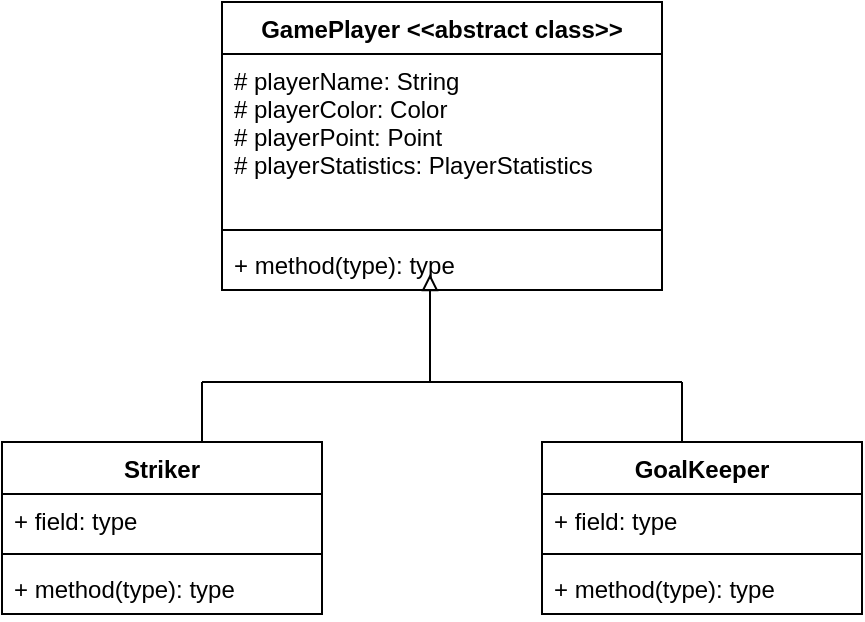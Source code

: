 <mxfile version="15.5.9" type="github">
  <diagram id="uRD6UPskFsJd4XZpH0Wm" name="Page-1">
    <mxGraphModel dx="1262" dy="700" grid="1" gridSize="10" guides="1" tooltips="1" connect="1" arrows="1" fold="1" page="1" pageScale="1" pageWidth="850" pageHeight="1100" math="0" shadow="0">
      <root>
        <mxCell id="0" />
        <mxCell id="1" parent="0" />
        <mxCell id="cXDBFf5RyPGASbkXjoo1-2" value="GamePlayer &lt;&lt;abstract class&gt;&gt;" style="swimlane;fontStyle=1;align=center;verticalAlign=top;childLayout=stackLayout;horizontal=1;startSize=26;horizontalStack=0;resizeParent=1;resizeParentMax=0;resizeLast=0;collapsible=1;marginBottom=0;" vertex="1" parent="1">
          <mxGeometry x="310" y="210" width="220" height="144" as="geometry" />
        </mxCell>
        <mxCell id="cXDBFf5RyPGASbkXjoo1-3" value="# playerName: String&#xa;# playerColor: Color&#xa;# playerPoint: Point&#xa;# playerStatistics: PlayerStatistics&#xa;" style="text;strokeColor=none;fillColor=none;align=left;verticalAlign=top;spacingLeft=4;spacingRight=4;overflow=hidden;rotatable=0;points=[[0,0.5],[1,0.5]];portConstraint=eastwest;" vertex="1" parent="cXDBFf5RyPGASbkXjoo1-2">
          <mxGeometry y="26" width="220" height="84" as="geometry" />
        </mxCell>
        <mxCell id="cXDBFf5RyPGASbkXjoo1-4" value="" style="line;strokeWidth=1;fillColor=none;align=left;verticalAlign=middle;spacingTop=-1;spacingLeft=3;spacingRight=3;rotatable=0;labelPosition=right;points=[];portConstraint=eastwest;" vertex="1" parent="cXDBFf5RyPGASbkXjoo1-2">
          <mxGeometry y="110" width="220" height="8" as="geometry" />
        </mxCell>
        <mxCell id="cXDBFf5RyPGASbkXjoo1-5" value="+ method(type): type" style="text;strokeColor=none;fillColor=none;align=left;verticalAlign=top;spacingLeft=4;spacingRight=4;overflow=hidden;rotatable=0;points=[[0,0.5],[1,0.5]];portConstraint=eastwest;" vertex="1" parent="cXDBFf5RyPGASbkXjoo1-2">
          <mxGeometry y="118" width="220" height="26" as="geometry" />
        </mxCell>
        <mxCell id="cXDBFf5RyPGASbkXjoo1-6" value="Striker" style="swimlane;fontStyle=1;align=center;verticalAlign=top;childLayout=stackLayout;horizontal=1;startSize=26;horizontalStack=0;resizeParent=1;resizeParentMax=0;resizeLast=0;collapsible=1;marginBottom=0;" vertex="1" parent="1">
          <mxGeometry x="200" y="430" width="160" height="86" as="geometry" />
        </mxCell>
        <mxCell id="cXDBFf5RyPGASbkXjoo1-7" value="+ field: type" style="text;strokeColor=none;fillColor=none;align=left;verticalAlign=top;spacingLeft=4;spacingRight=4;overflow=hidden;rotatable=0;points=[[0,0.5],[1,0.5]];portConstraint=eastwest;" vertex="1" parent="cXDBFf5RyPGASbkXjoo1-6">
          <mxGeometry y="26" width="160" height="26" as="geometry" />
        </mxCell>
        <mxCell id="cXDBFf5RyPGASbkXjoo1-8" value="" style="line;strokeWidth=1;fillColor=none;align=left;verticalAlign=middle;spacingTop=-1;spacingLeft=3;spacingRight=3;rotatable=0;labelPosition=right;points=[];portConstraint=eastwest;" vertex="1" parent="cXDBFf5RyPGASbkXjoo1-6">
          <mxGeometry y="52" width="160" height="8" as="geometry" />
        </mxCell>
        <mxCell id="cXDBFf5RyPGASbkXjoo1-9" value="+ method(type): type" style="text;strokeColor=none;fillColor=none;align=left;verticalAlign=top;spacingLeft=4;spacingRight=4;overflow=hidden;rotatable=0;points=[[0,0.5],[1,0.5]];portConstraint=eastwest;" vertex="1" parent="cXDBFf5RyPGASbkXjoo1-6">
          <mxGeometry y="60" width="160" height="26" as="geometry" />
        </mxCell>
        <mxCell id="cXDBFf5RyPGASbkXjoo1-10" value="GoalKeeper" style="swimlane;fontStyle=1;align=center;verticalAlign=top;childLayout=stackLayout;horizontal=1;startSize=26;horizontalStack=0;resizeParent=1;resizeParentMax=0;resizeLast=0;collapsible=1;marginBottom=0;" vertex="1" parent="1">
          <mxGeometry x="470" y="430" width="160" height="86" as="geometry" />
        </mxCell>
        <mxCell id="cXDBFf5RyPGASbkXjoo1-23" value="" style="endArrow=none;html=1;rounded=0;endFill=0;" edge="1" parent="cXDBFf5RyPGASbkXjoo1-10">
          <mxGeometry width="50" height="50" relative="1" as="geometry">
            <mxPoint x="70" as="sourcePoint" />
            <mxPoint x="70" y="-30" as="targetPoint" />
          </mxGeometry>
        </mxCell>
        <mxCell id="cXDBFf5RyPGASbkXjoo1-11" value="+ field: type" style="text;strokeColor=none;fillColor=none;align=left;verticalAlign=top;spacingLeft=4;spacingRight=4;overflow=hidden;rotatable=0;points=[[0,0.5],[1,0.5]];portConstraint=eastwest;" vertex="1" parent="cXDBFf5RyPGASbkXjoo1-10">
          <mxGeometry y="26" width="160" height="26" as="geometry" />
        </mxCell>
        <mxCell id="cXDBFf5RyPGASbkXjoo1-12" value="" style="line;strokeWidth=1;fillColor=none;align=left;verticalAlign=middle;spacingTop=-1;spacingLeft=3;spacingRight=3;rotatable=0;labelPosition=right;points=[];portConstraint=eastwest;" vertex="1" parent="cXDBFf5RyPGASbkXjoo1-10">
          <mxGeometry y="52" width="160" height="8" as="geometry" />
        </mxCell>
        <mxCell id="cXDBFf5RyPGASbkXjoo1-13" value="+ method(type): type" style="text;strokeColor=none;fillColor=none;align=left;verticalAlign=top;spacingLeft=4;spacingRight=4;overflow=hidden;rotatable=0;points=[[0,0.5],[1,0.5]];portConstraint=eastwest;" vertex="1" parent="cXDBFf5RyPGASbkXjoo1-10">
          <mxGeometry y="60" width="160" height="26" as="geometry" />
        </mxCell>
        <mxCell id="cXDBFf5RyPGASbkXjoo1-21" value="" style="endArrow=none;html=1;rounded=0;" edge="1" parent="1">
          <mxGeometry width="50" height="50" relative="1" as="geometry">
            <mxPoint x="300" y="400" as="sourcePoint" />
            <mxPoint x="540" y="400" as="targetPoint" />
          </mxGeometry>
        </mxCell>
        <mxCell id="cXDBFf5RyPGASbkXjoo1-22" value="" style="endArrow=block;html=1;rounded=0;endFill=0;" edge="1" parent="1">
          <mxGeometry width="50" height="50" relative="1" as="geometry">
            <mxPoint x="414" y="400" as="sourcePoint" />
            <mxPoint x="414" y="346" as="targetPoint" />
          </mxGeometry>
        </mxCell>
        <mxCell id="cXDBFf5RyPGASbkXjoo1-24" value="" style="endArrow=none;html=1;rounded=0;endFill=0;" edge="1" parent="1">
          <mxGeometry width="50" height="50" relative="1" as="geometry">
            <mxPoint x="300" y="430" as="sourcePoint" />
            <mxPoint x="300" y="400" as="targetPoint" />
          </mxGeometry>
        </mxCell>
      </root>
    </mxGraphModel>
  </diagram>
</mxfile>
